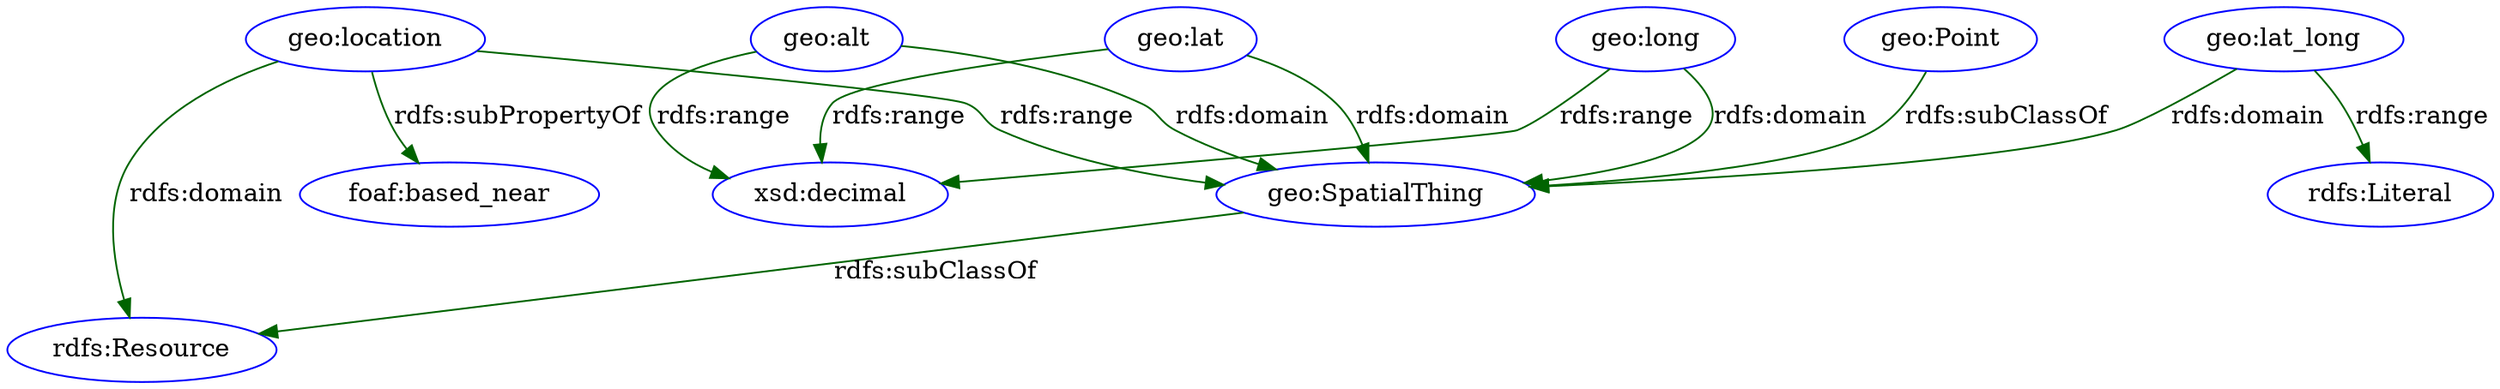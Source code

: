 digraph {
  charset="utf-8";

  // Edges
  "Rhttp://www.w3.org/2003/01/geo/wgs84_pos#SpatialThing" -> "Rhttp://www.w3.org/2000/01/rdf-schema#Resource" [label="rdfs:subClassOf",shape=arrow,color=darkgreen];
  "Rhttp://www.w3.org/2003/01/geo/wgs84_pos#Point" -> "Rhttp://www.w3.org/2003/01/geo/wgs84_pos#SpatialThing" [label="rdfs:subClassOf",shape=arrow,color=darkgreen];
  "Rhttp://www.w3.org/2003/01/geo/wgs84_pos#lat" -> "Rhttp://www.w3.org/2003/01/geo/wgs84_pos#SpatialThing" [label="rdfs:domain",shape=arrow,color=darkgreen];
  "Rhttp://www.w3.org/2003/01/geo/wgs84_pos#lat" -> "Rhttp://www.w3.org/2001/XMLSchema#decimal" [label="rdfs:range",shape=arrow,color=darkgreen];
  "Rhttp://www.w3.org/2003/01/geo/wgs84_pos#location" -> "Rhttp://www.w3.org/2000/01/rdf-schema#Resource" [label="rdfs:domain",shape=arrow,color=darkgreen];
  "Rhttp://www.w3.org/2003/01/geo/wgs84_pos#location" -> "Rhttp://www.w3.org/2003/01/geo/wgs84_pos#SpatialThing" [label="rdfs:range",shape=arrow,color=darkgreen];
  "Rhttp://www.w3.org/2003/01/geo/wgs84_pos#location" -> "Rhttp://xmlns.com/foaf/0.1/based_near" [label="rdfs:subPropertyOf",shape=arrow,color=darkgreen];
  "Rhttp://www.w3.org/2003/01/geo/wgs84_pos#long" -> "Rhttp://www.w3.org/2003/01/geo/wgs84_pos#SpatialThing" [label="rdfs:domain",shape=arrow,color=darkgreen];
  "Rhttp://www.w3.org/2003/01/geo/wgs84_pos#long" -> "Rhttp://www.w3.org/2001/XMLSchema#decimal" [label="rdfs:range",shape=arrow,color=darkgreen];
  "Rhttp://www.w3.org/2003/01/geo/wgs84_pos#alt" -> "Rhttp://www.w3.org/2003/01/geo/wgs84_pos#SpatialThing" [label="rdfs:domain",shape=arrow,color=darkgreen];
  "Rhttp://www.w3.org/2003/01/geo/wgs84_pos#alt" -> "Rhttp://www.w3.org/2001/XMLSchema#decimal" [label="rdfs:range",shape=arrow,color=darkgreen];
  "Rhttp://www.w3.org/2003/01/geo/wgs84_pos#lat_long" -> "Rhttp://www.w3.org/2003/01/geo/wgs84_pos#SpatialThing" [label="rdfs:domain",shape=arrow,color=darkgreen];
  "Rhttp://www.w3.org/2003/01/geo/wgs84_pos#lat_long" -> "Rhttp://www.w3.org/2000/01/rdf-schema#Literal" [label="rdfs:range",shape=arrow,color=darkgreen];

  // Nodes
  "Rhttp://www.w3.org/2000/01/rdf-schema#Literal" [URL="http://www.w3.org/2000/01/rdf-schema#Literal",label="rdfs:Literal",shape=ellipse,color=blue];
  "Rhttp://www.w3.org/2000/01/rdf-schema#Resource" [URL="http://www.w3.org/2000/01/rdf-schema#Resource",label="rdfs:Resource",shape=ellipse,color=blue];
  "Rhttp://www.w3.org/2001/XMLSchema#decimal" [URL="http://www.w3.org/2001/XMLSchema#decimal",label="xsd:decimal",shape=ellipse,color=blue];
  "Rhttp://www.w3.org/2003/01/geo/wgs84_pos#Point" [URL="http://www.w3.org/2003/01/geo/wgs84_pos#Point",label="geo:Point",shape=ellipse,color=blue];
  "Rhttp://www.w3.org/2003/01/geo/wgs84_pos#SpatialThing" [URL="http://www.w3.org/2003/01/geo/wgs84_pos#SpatialThing",label="geo:SpatialThing",shape=ellipse,color=blue];
  "Rhttp://www.w3.org/2003/01/geo/wgs84_pos#alt" [URL="http://www.w3.org/2003/01/geo/wgs84_pos#alt",label="geo:alt",shape=ellipse,color=blue];
  "Rhttp://www.w3.org/2003/01/geo/wgs84_pos#lat" [URL="http://www.w3.org/2003/01/geo/wgs84_pos#lat",label="geo:lat",shape=ellipse,color=blue];
  "Rhttp://www.w3.org/2003/01/geo/wgs84_pos#lat_long" [URL="http://www.w3.org/2003/01/geo/wgs84_pos#lat_long",label="geo:lat_long",shape=ellipse,color=blue];
  "Rhttp://www.w3.org/2003/01/geo/wgs84_pos#location" [URL="http://www.w3.org/2003/01/geo/wgs84_pos#location",label="geo:location",shape=ellipse,color=blue];
  "Rhttp://www.w3.org/2003/01/geo/wgs84_pos#long" [URL="http://www.w3.org/2003/01/geo/wgs84_pos#long",label="geo:long",shape=ellipse,color=blue];
  "Rhttp://xmlns.com/foaf/0.1/based_near" [URL="http://xmlns.com/foaf/0.1/based_near",label="foaf:based_near",shape=ellipse,color=blue];
}

